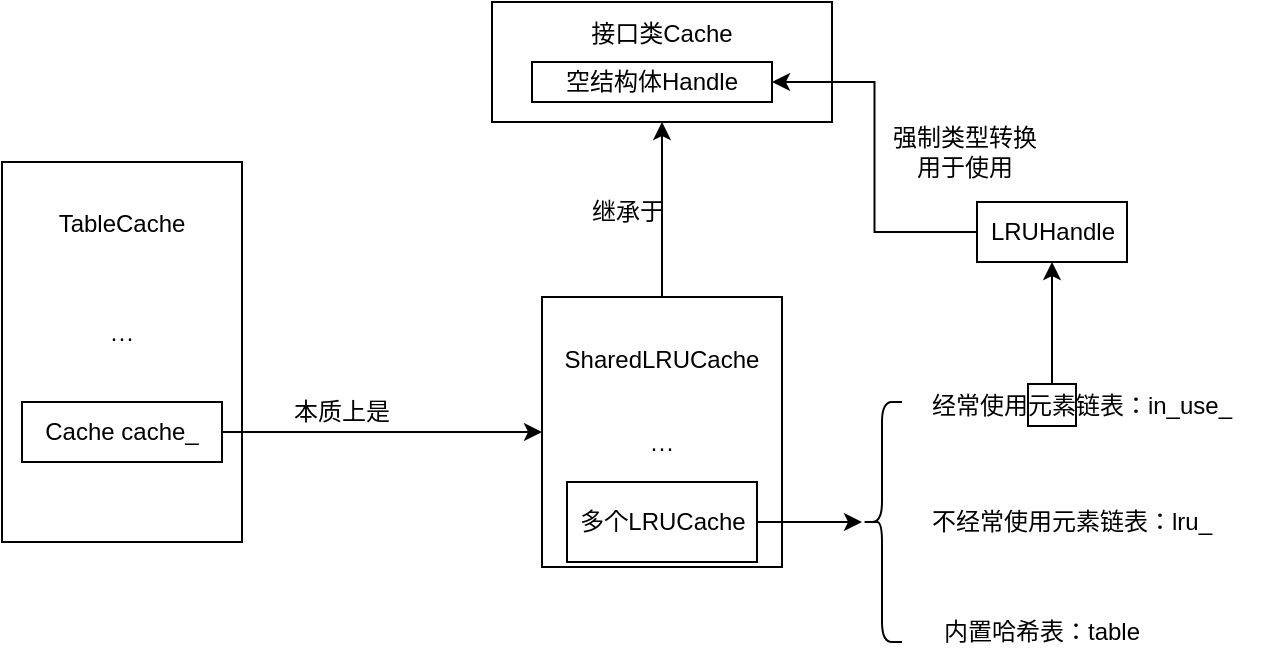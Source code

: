 <mxfile version="20.2.8" type="device"><diagram id="cwFvVFX9TQQJnIcsYsFV" name="第 1 页"><mxGraphModel dx="865" dy="479" grid="1" gridSize="10" guides="1" tooltips="1" connect="1" arrows="1" fold="1" page="1" pageScale="1" pageWidth="827" pageHeight="1169" math="0" shadow="0"><root><mxCell id="0"/><mxCell id="1" parent="0"/><mxCell id="zxMFXdGcA2p8ykWFMS4j-1" value="TableCache&lt;br&gt;&lt;br&gt;&lt;br&gt;&lt;br&gt;···&lt;br&gt;&lt;br&gt;&lt;br&gt;&lt;br&gt;&lt;br&gt;&lt;br&gt;" style="rounded=0;whiteSpace=wrap;html=1;" vertex="1" parent="1"><mxGeometry x="50" y="120" width="120" height="190" as="geometry"/></mxCell><mxCell id="zxMFXdGcA2p8ykWFMS4j-2" value="Cache cache_" style="rounded=0;whiteSpace=wrap;html=1;" vertex="1" parent="1"><mxGeometry x="60" y="240" width="100" height="30" as="geometry"/></mxCell><mxCell id="zxMFXdGcA2p8ykWFMS4j-3" value="" style="endArrow=classic;html=1;rounded=0;exitX=1;exitY=0.5;exitDx=0;exitDy=0;entryX=0;entryY=0.5;entryDx=0;entryDy=0;" edge="1" parent="1" source="zxMFXdGcA2p8ykWFMS4j-2" target="zxMFXdGcA2p8ykWFMS4j-6"><mxGeometry width="50" height="50" relative="1" as="geometry"><mxPoint x="390" y="240" as="sourcePoint"/><mxPoint x="290" y="255" as="targetPoint"/></mxGeometry></mxCell><mxCell id="zxMFXdGcA2p8ykWFMS4j-5" value="本质上是" style="text;html=1;strokeColor=none;fillColor=none;align=center;verticalAlign=middle;whiteSpace=wrap;rounded=0;" vertex="1" parent="1"><mxGeometry x="190" y="230" width="60" height="30" as="geometry"/></mxCell><mxCell id="zxMFXdGcA2p8ykWFMS4j-9" style="edgeStyle=orthogonalEdgeStyle;rounded=0;orthogonalLoop=1;jettySize=auto;html=1;exitX=0.5;exitY=0;exitDx=0;exitDy=0;entryX=0.5;entryY=1;entryDx=0;entryDy=0;" edge="1" parent="1" source="zxMFXdGcA2p8ykWFMS4j-6" target="zxMFXdGcA2p8ykWFMS4j-24"><mxGeometry relative="1" as="geometry"><mxPoint x="380" y="130" as="targetPoint"/></mxGeometry></mxCell><mxCell id="zxMFXdGcA2p8ykWFMS4j-6" value="SharedLRUCache&lt;br&gt;&lt;br&gt;&lt;br&gt;···&lt;br&gt;&lt;br&gt;&lt;br&gt;" style="rounded=0;whiteSpace=wrap;html=1;" vertex="1" parent="1"><mxGeometry x="320" y="187.5" width="120" height="135" as="geometry"/></mxCell><mxCell id="zxMFXdGcA2p8ykWFMS4j-18" value="" style="rounded=0;whiteSpace=wrap;html=1;gradientColor=none;" vertex="1" parent="1"><mxGeometry x="563" y="231" width="24" height="21" as="geometry"/></mxCell><mxCell id="zxMFXdGcA2p8ykWFMS4j-12" style="edgeStyle=orthogonalEdgeStyle;rounded=0;orthogonalLoop=1;jettySize=auto;html=1;" edge="1" parent="1" source="zxMFXdGcA2p8ykWFMS4j-8" target="zxMFXdGcA2p8ykWFMS4j-13"><mxGeometry relative="1" as="geometry"><mxPoint x="490" y="300" as="targetPoint"/></mxGeometry></mxCell><mxCell id="zxMFXdGcA2p8ykWFMS4j-8" value="多个LRUCache" style="rounded=0;whiteSpace=wrap;html=1;" vertex="1" parent="1"><mxGeometry x="332.5" y="280" width="95" height="40" as="geometry"/></mxCell><mxCell id="zxMFXdGcA2p8ykWFMS4j-13" value="" style="shape=curlyBracket;whiteSpace=wrap;html=1;rounded=1;" vertex="1" parent="1"><mxGeometry x="480" y="240" width="20" height="120" as="geometry"/></mxCell><mxCell id="zxMFXdGcA2p8ykWFMS4j-14" value="经常使用元素链表：in_use_" style="text;html=1;strokeColor=none;fillColor=none;align=center;verticalAlign=middle;whiteSpace=wrap;rounded=0;" vertex="1" parent="1"><mxGeometry x="500" y="226.5" width="180" height="30" as="geometry"/></mxCell><mxCell id="zxMFXdGcA2p8ykWFMS4j-15" value="不经常使用元素链表：lru_" style="text;html=1;strokeColor=none;fillColor=none;align=center;verticalAlign=middle;whiteSpace=wrap;rounded=0;" vertex="1" parent="1"><mxGeometry x="500" y="285" width="170" height="30" as="geometry"/></mxCell><mxCell id="zxMFXdGcA2p8ykWFMS4j-16" value="内置哈希表：table" style="text;html=1;strokeColor=none;fillColor=none;align=center;verticalAlign=middle;whiteSpace=wrap;rounded=0;" vertex="1" parent="1"><mxGeometry x="490" y="340" width="160" height="30" as="geometry"/></mxCell><mxCell id="zxMFXdGcA2p8ykWFMS4j-20" value="" style="endArrow=classic;html=1;rounded=0;" edge="1" parent="1"><mxGeometry width="50" height="50" relative="1" as="geometry"><mxPoint x="575" y="231" as="sourcePoint"/><mxPoint x="575" y="170" as="targetPoint"/></mxGeometry></mxCell><mxCell id="zxMFXdGcA2p8ykWFMS4j-22" value="LRUHandle" style="rounded=0;whiteSpace=wrap;html=1;gradientColor=none;" vertex="1" parent="1"><mxGeometry x="537.5" y="140" width="75" height="30" as="geometry"/></mxCell><mxCell id="zxMFXdGcA2p8ykWFMS4j-24" value="接口类Cache&lt;br&gt;&lt;br&gt;&lt;br&gt;" style="rounded=0;whiteSpace=wrap;html=1;gradientColor=none;" vertex="1" parent="1"><mxGeometry x="295" y="40" width="170" height="60" as="geometry"/></mxCell><mxCell id="zxMFXdGcA2p8ykWFMS4j-25" value="继承于" style="text;html=1;strokeColor=none;fillColor=none;align=center;verticalAlign=middle;whiteSpace=wrap;rounded=0;" vertex="1" parent="1"><mxGeometry x="332.5" y="130" width="60" height="30" as="geometry"/></mxCell><mxCell id="zxMFXdGcA2p8ykWFMS4j-28" value="空结构体Handle" style="rounded=0;whiteSpace=wrap;html=1;gradientColor=none;" vertex="1" parent="1"><mxGeometry x="315" y="70" width="120" height="20" as="geometry"/></mxCell><mxCell id="zxMFXdGcA2p8ykWFMS4j-30" style="edgeStyle=orthogonalEdgeStyle;rounded=0;orthogonalLoop=1;jettySize=auto;html=1;entryX=1;entryY=0.5;entryDx=0;entryDy=0;" edge="1" parent="1" source="zxMFXdGcA2p8ykWFMS4j-22" target="zxMFXdGcA2p8ykWFMS4j-28"><mxGeometry relative="1" as="geometry"/></mxCell><mxCell id="zxMFXdGcA2p8ykWFMS4j-31" value="强制类型转换用于使用" style="text;html=1;strokeColor=none;fillColor=none;align=center;verticalAlign=middle;whiteSpace=wrap;rounded=0;" vertex="1" parent="1"><mxGeometry x="490" y="100" width="82.5" height="30" as="geometry"/></mxCell></root></mxGraphModel></diagram></mxfile>